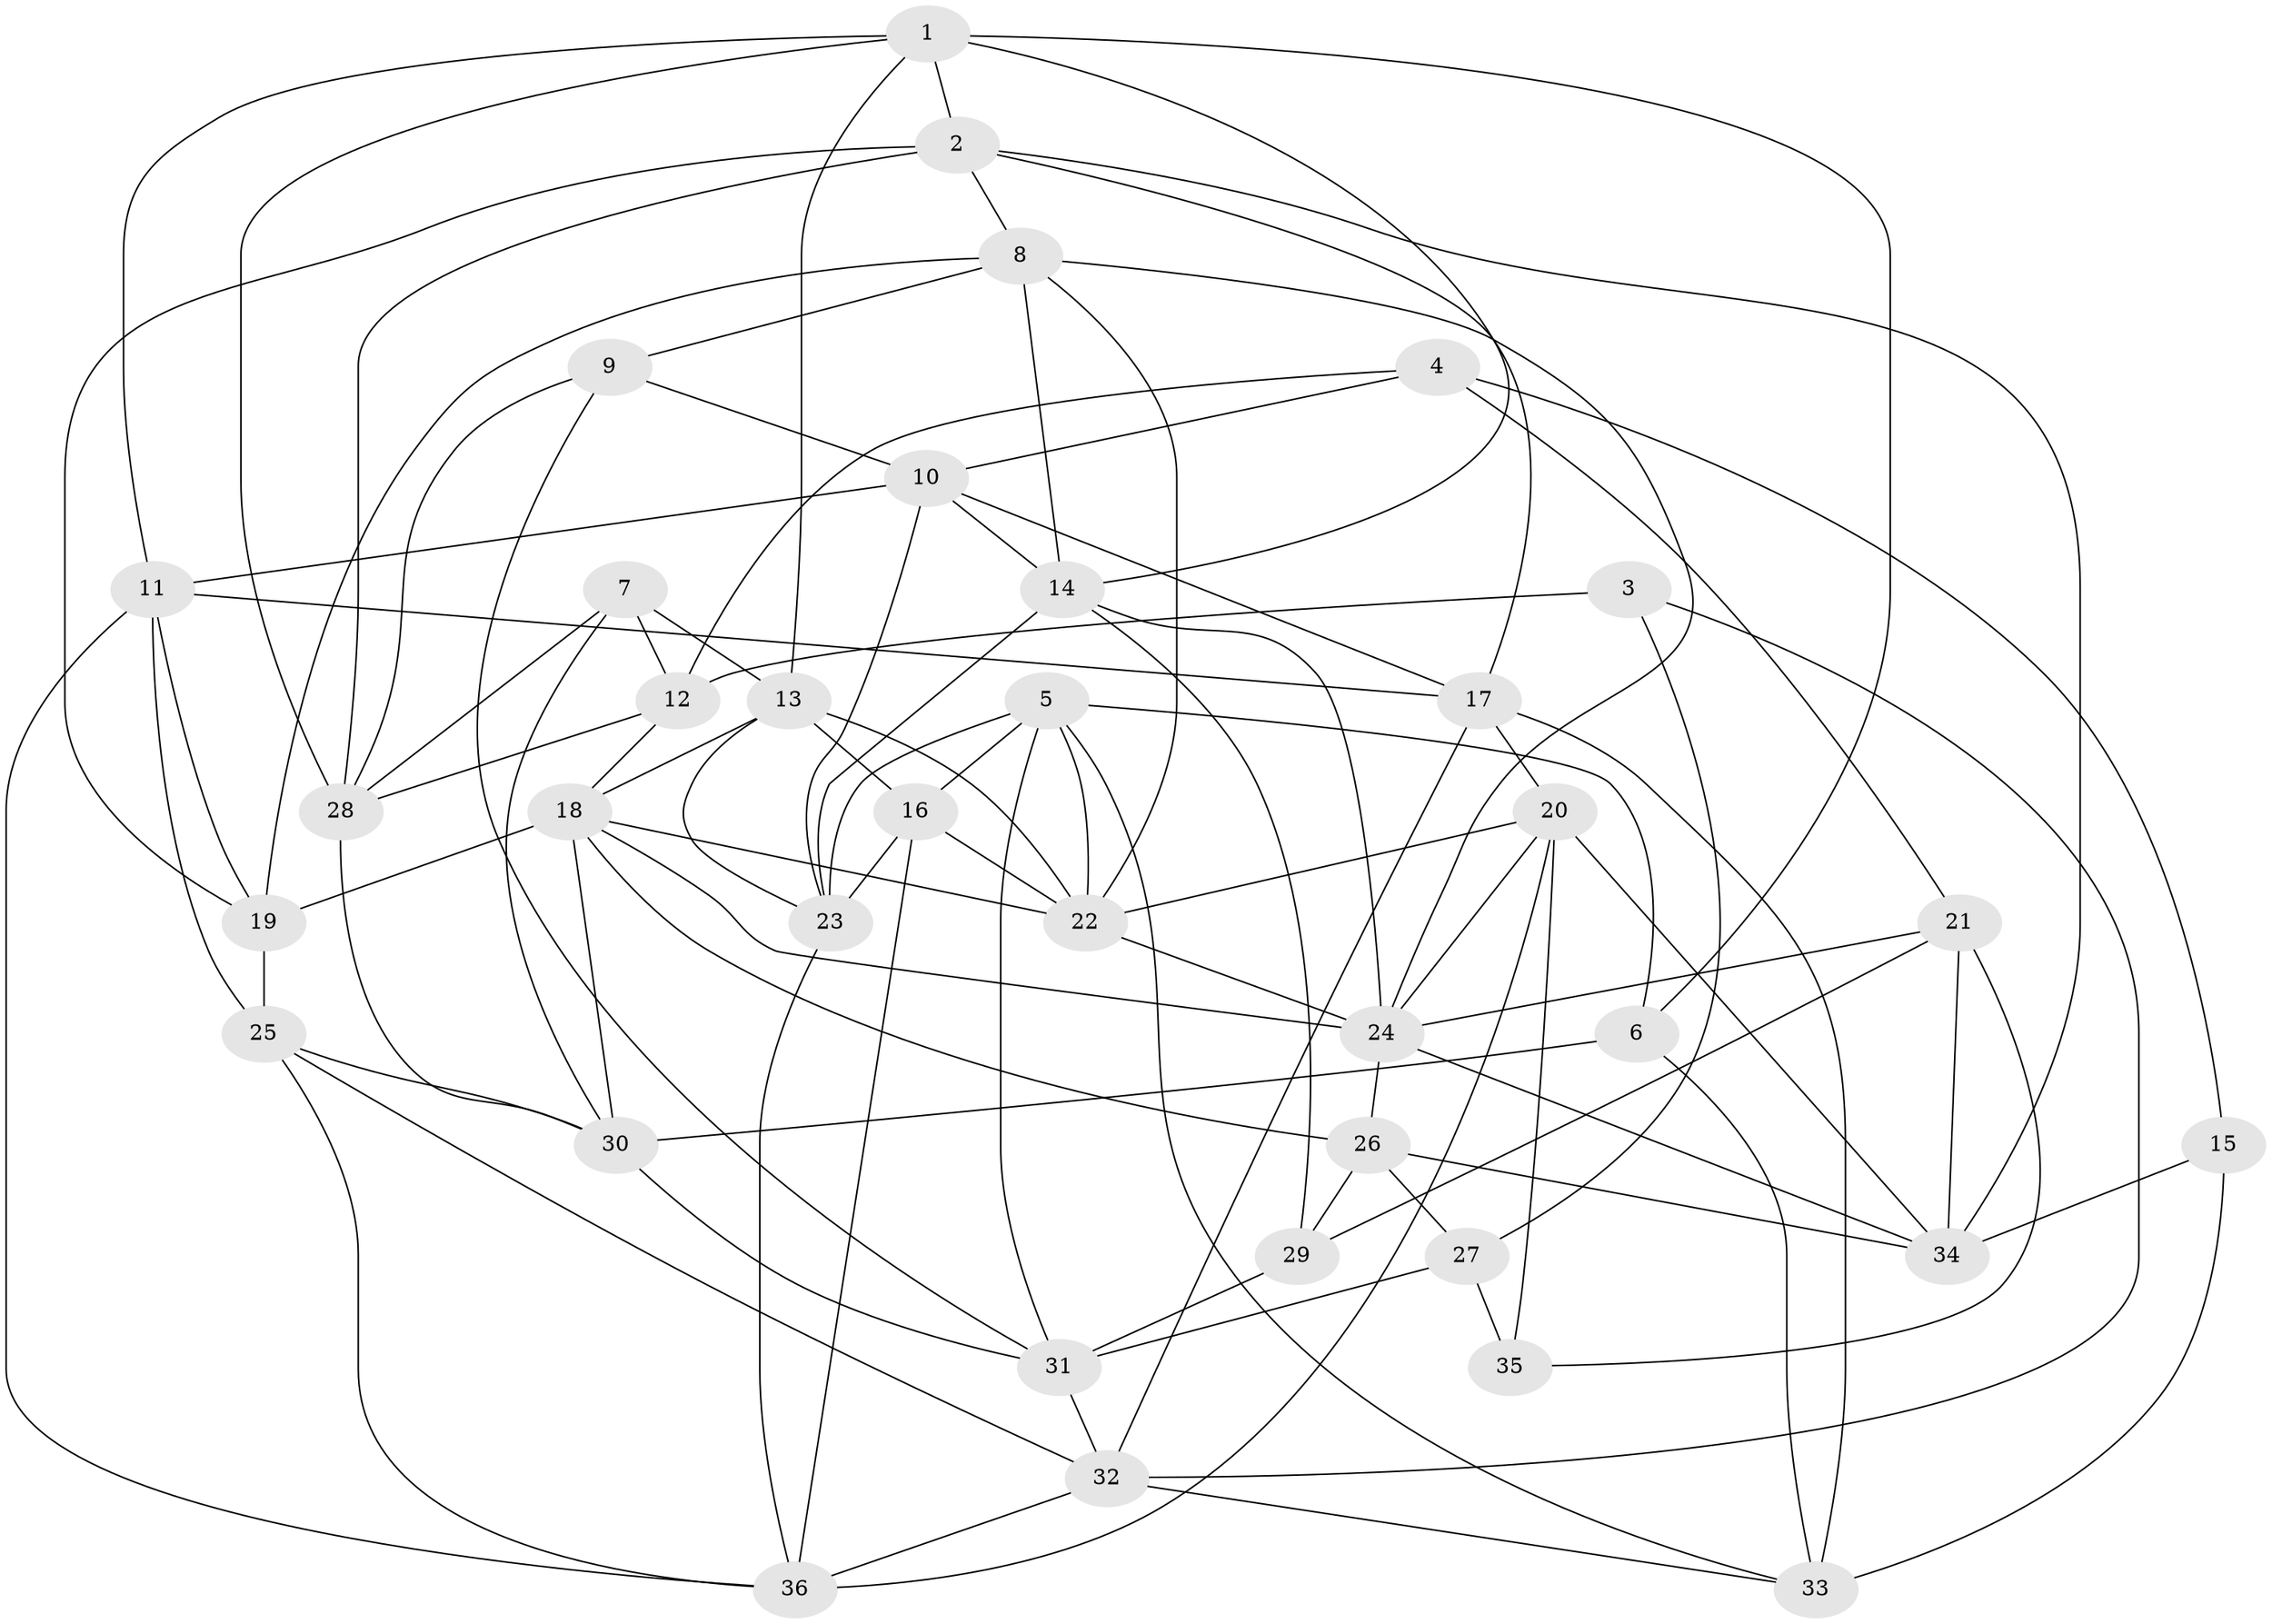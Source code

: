 // original degree distribution, {4: 1.0}
// Generated by graph-tools (version 1.1) at 2025/38/03/04/25 23:38:09]
// undirected, 36 vertices, 96 edges
graph export_dot {
  node [color=gray90,style=filled];
  1;
  2;
  3;
  4;
  5;
  6;
  7;
  8;
  9;
  10;
  11;
  12;
  13;
  14;
  15;
  16;
  17;
  18;
  19;
  20;
  21;
  22;
  23;
  24;
  25;
  26;
  27;
  28;
  29;
  30;
  31;
  32;
  33;
  34;
  35;
  36;
  1 -- 2 [weight=1.0];
  1 -- 6 [weight=1.0];
  1 -- 11 [weight=1.0];
  1 -- 13 [weight=1.0];
  1 -- 14 [weight=1.0];
  1 -- 28 [weight=1.0];
  2 -- 8 [weight=1.0];
  2 -- 17 [weight=1.0];
  2 -- 19 [weight=1.0];
  2 -- 28 [weight=1.0];
  2 -- 34 [weight=1.0];
  3 -- 12 [weight=1.0];
  3 -- 27 [weight=2.0];
  3 -- 32 [weight=1.0];
  4 -- 10 [weight=1.0];
  4 -- 12 [weight=2.0];
  4 -- 15 [weight=1.0];
  4 -- 21 [weight=2.0];
  5 -- 6 [weight=1.0];
  5 -- 16 [weight=1.0];
  5 -- 22 [weight=1.0];
  5 -- 23 [weight=1.0];
  5 -- 31 [weight=1.0];
  5 -- 33 [weight=1.0];
  6 -- 30 [weight=1.0];
  6 -- 33 [weight=1.0];
  7 -- 12 [weight=1.0];
  7 -- 13 [weight=1.0];
  7 -- 28 [weight=1.0];
  7 -- 30 [weight=1.0];
  8 -- 9 [weight=1.0];
  8 -- 14 [weight=1.0];
  8 -- 19 [weight=1.0];
  8 -- 22 [weight=1.0];
  8 -- 24 [weight=1.0];
  9 -- 10 [weight=1.0];
  9 -- 28 [weight=1.0];
  9 -- 31 [weight=1.0];
  10 -- 11 [weight=1.0];
  10 -- 14 [weight=1.0];
  10 -- 17 [weight=1.0];
  10 -- 23 [weight=1.0];
  11 -- 17 [weight=1.0];
  11 -- 19 [weight=1.0];
  11 -- 25 [weight=1.0];
  11 -- 36 [weight=1.0];
  12 -- 18 [weight=1.0];
  12 -- 28 [weight=1.0];
  13 -- 16 [weight=1.0];
  13 -- 18 [weight=1.0];
  13 -- 22 [weight=1.0];
  13 -- 23 [weight=1.0];
  14 -- 23 [weight=1.0];
  14 -- 24 [weight=1.0];
  14 -- 29 [weight=1.0];
  15 -- 33 [weight=2.0];
  15 -- 34 [weight=1.0];
  16 -- 22 [weight=2.0];
  16 -- 23 [weight=1.0];
  16 -- 36 [weight=1.0];
  17 -- 20 [weight=1.0];
  17 -- 32 [weight=1.0];
  17 -- 33 [weight=1.0];
  18 -- 19 [weight=1.0];
  18 -- 22 [weight=1.0];
  18 -- 24 [weight=1.0];
  18 -- 26 [weight=2.0];
  18 -- 30 [weight=1.0];
  19 -- 25 [weight=2.0];
  20 -- 22 [weight=1.0];
  20 -- 24 [weight=1.0];
  20 -- 34 [weight=1.0];
  20 -- 35 [weight=1.0];
  20 -- 36 [weight=1.0];
  21 -- 24 [weight=1.0];
  21 -- 29 [weight=1.0];
  21 -- 34 [weight=1.0];
  21 -- 35 [weight=1.0];
  22 -- 24 [weight=1.0];
  23 -- 36 [weight=1.0];
  24 -- 26 [weight=1.0];
  24 -- 34 [weight=1.0];
  25 -- 30 [weight=1.0];
  25 -- 32 [weight=1.0];
  25 -- 36 [weight=1.0];
  26 -- 27 [weight=1.0];
  26 -- 29 [weight=1.0];
  26 -- 34 [weight=1.0];
  27 -- 31 [weight=1.0];
  27 -- 35 [weight=2.0];
  28 -- 30 [weight=1.0];
  29 -- 31 [weight=1.0];
  30 -- 31 [weight=1.0];
  31 -- 32 [weight=1.0];
  32 -- 33 [weight=1.0];
  32 -- 36 [weight=1.0];
}
